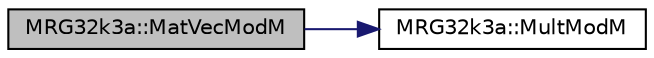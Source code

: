 digraph "MRG32k3a::MatVecModM"
{
 // LATEX_PDF_SIZE
  edge [fontname="Helvetica",fontsize="10",labelfontname="Helvetica",labelfontsize="10"];
  node [fontname="Helvetica",fontsize="10",shape=record];
  rankdir="LR";
  Node1 [label="MRG32k3a::MatVecModM",height=0.2,width=0.4,color="black", fillcolor="grey75", style="filled", fontcolor="black",tooltip="Compute the vector v = A*s MOD m."];
  Node1 -> Node2 [color="midnightblue",fontsize="10",style="solid",fontname="Helvetica"];
  Node2 [label="MRG32k3a::MultModM",height=0.2,width=0.4,color="black", fillcolor="white", style="filled",URL="$namespace_m_r_g32k3a.html#ae730d321feb44f8edbceb8d593c0c6d9",tooltip="Return (a*s + c) MOD m; a, s, c and m must be < 2^35."];
}
